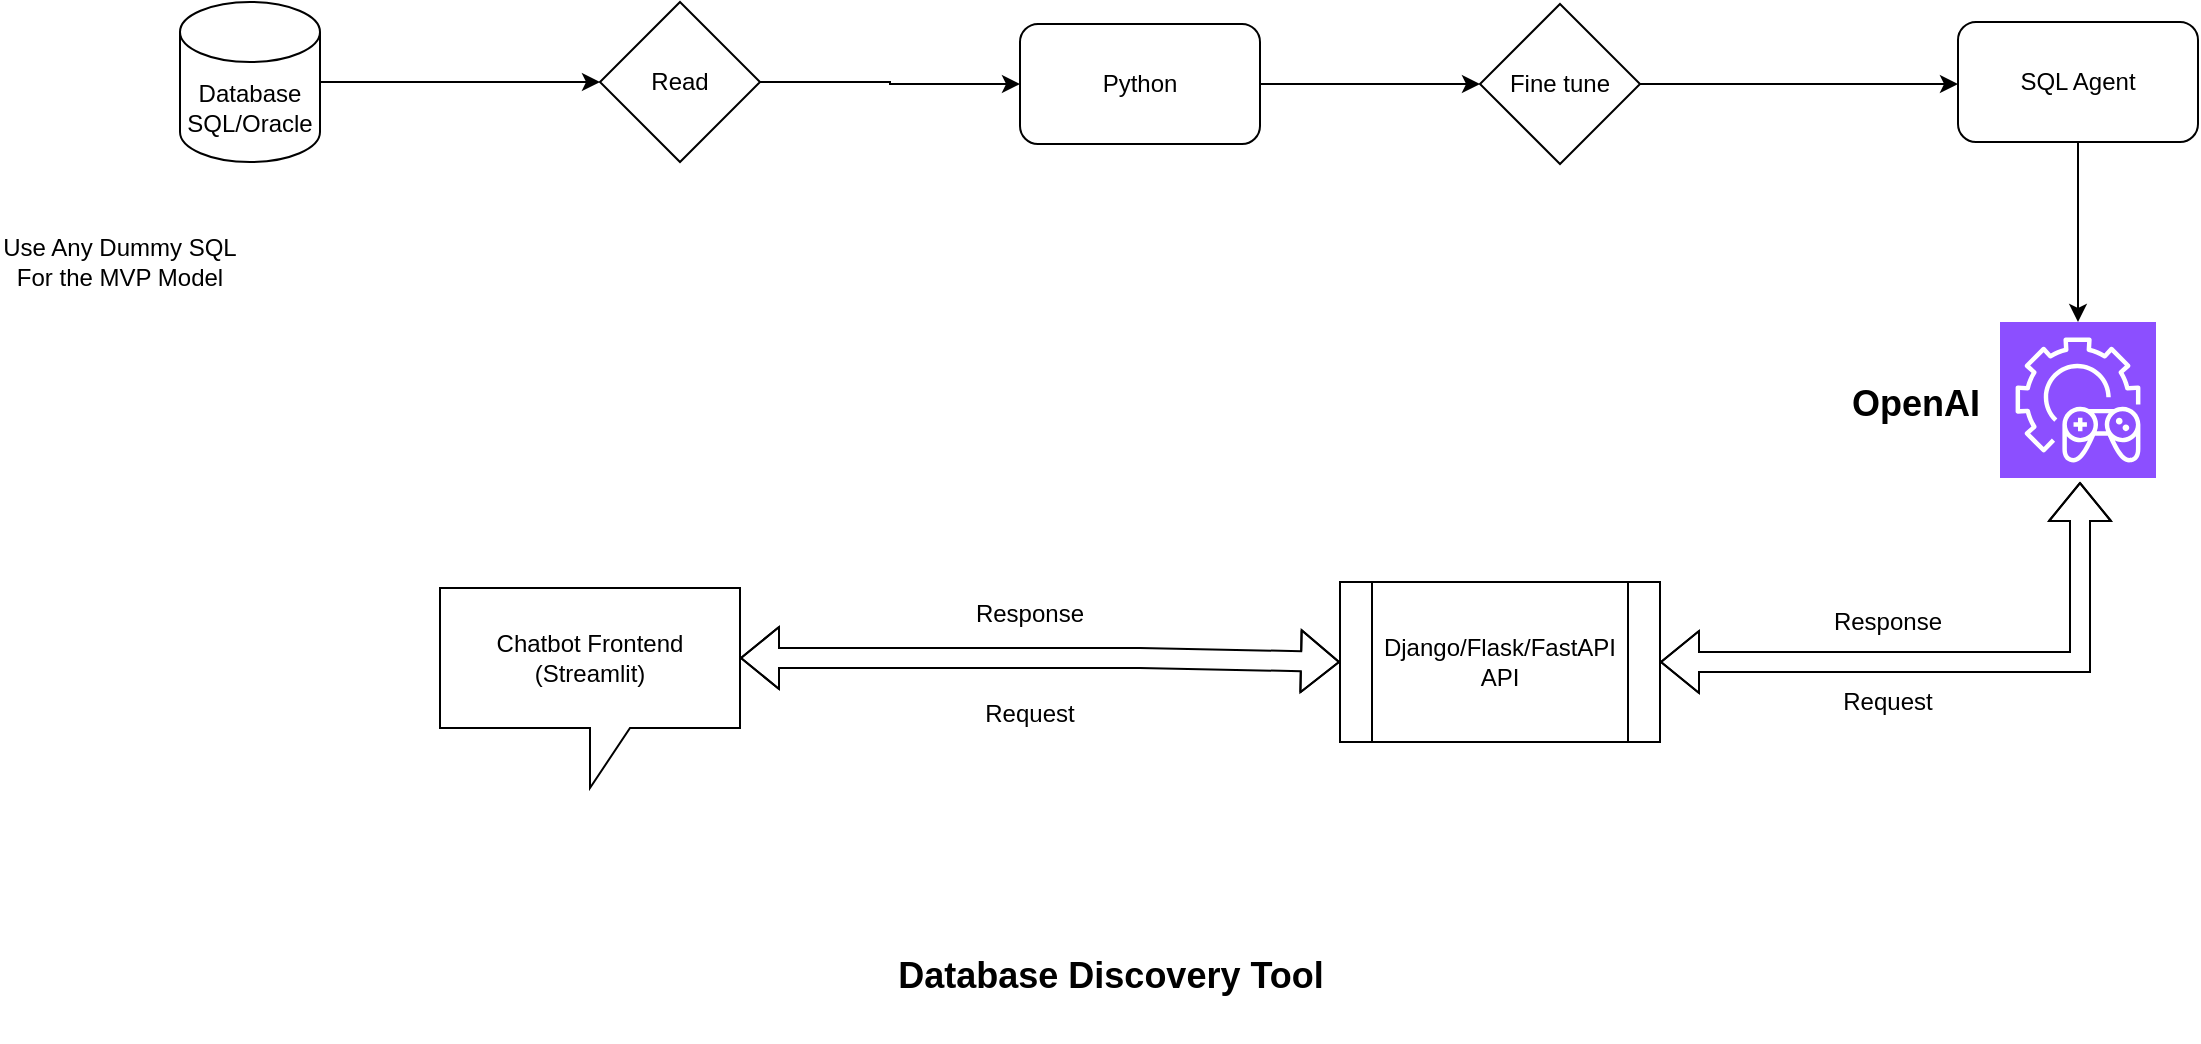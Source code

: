 <mxfile version="22.1.21" type="google">
  <diagram name="Page-1" id="k6-2u6Qk9lwQe1FRL1kJ">
    <mxGraphModel grid="1" page="1" gridSize="10" guides="1" tooltips="1" connect="1" arrows="1" fold="1" pageScale="1" pageWidth="850" pageHeight="1100" math="0" shadow="0">
      <root>
        <mxCell id="0" />
        <mxCell id="1" parent="0" />
        <mxCell id="iomMhKjx7vtd8hV3Dabb-5" style="edgeStyle=orthogonalEdgeStyle;rounded=0;orthogonalLoop=1;jettySize=auto;html=1;entryX=0;entryY=0.5;entryDx=0;entryDy=0;" edge="1" parent="1" source="iomMhKjx7vtd8hV3Dabb-1" target="iomMhKjx7vtd8hV3Dabb-4">
          <mxGeometry relative="1" as="geometry" />
        </mxCell>
        <mxCell id="iomMhKjx7vtd8hV3Dabb-1" value="Database&lt;br&gt;SQL/Oracle" style="shape=cylinder3;whiteSpace=wrap;html=1;boundedLbl=1;backgroundOutline=1;size=15;" vertex="1" parent="1">
          <mxGeometry x="120" y="180" width="70" height="80" as="geometry" />
        </mxCell>
        <mxCell id="iomMhKjx7vtd8hV3Dabb-2" value="" style="sketch=0;points=[[0,0,0],[0.25,0,0],[0.5,0,0],[0.75,0,0],[1,0,0],[0,1,0],[0.25,1,0],[0.5,1,0],[0.75,1,0],[1,1,0],[0,0.25,0],[0,0.5,0],[0,0.75,0],[1,0.25,0],[1,0.5,0],[1,0.75,0]];outlineConnect=0;fontColor=#232F3E;fillColor=#8C4FFF;strokeColor=#ffffff;dashed=0;verticalLabelPosition=bottom;verticalAlign=top;align=center;html=1;fontSize=12;fontStyle=0;aspect=fixed;shape=mxgraph.aws4.resourceIcon;resIcon=mxgraph.aws4.open_3d_engine_2;" vertex="1" parent="1">
          <mxGeometry x="1030" y="340" width="78" height="78" as="geometry" />
        </mxCell>
        <mxCell id="iomMhKjx7vtd8hV3Dabb-8" style="edgeStyle=orthogonalEdgeStyle;rounded=0;orthogonalLoop=1;jettySize=auto;html=1;entryX=0;entryY=0.5;entryDx=0;entryDy=0;" edge="1" parent="1" source="iomMhKjx7vtd8hV3Dabb-3" target="iomMhKjx7vtd8hV3Dabb-7">
          <mxGeometry relative="1" as="geometry" />
        </mxCell>
        <mxCell id="iomMhKjx7vtd8hV3Dabb-3" value="Python" style="rounded=1;whiteSpace=wrap;html=1;" vertex="1" parent="1">
          <mxGeometry x="540" y="191" width="120" height="60" as="geometry" />
        </mxCell>
        <mxCell id="iomMhKjx7vtd8hV3Dabb-6" style="edgeStyle=orthogonalEdgeStyle;rounded=0;orthogonalLoop=1;jettySize=auto;html=1;entryX=0;entryY=0.5;entryDx=0;entryDy=0;" edge="1" parent="1" source="iomMhKjx7vtd8hV3Dabb-4" target="iomMhKjx7vtd8hV3Dabb-3">
          <mxGeometry relative="1" as="geometry" />
        </mxCell>
        <mxCell id="iomMhKjx7vtd8hV3Dabb-4" value="Read" style="rhombus;whiteSpace=wrap;html=1;" vertex="1" parent="1">
          <mxGeometry x="330" y="180" width="80" height="80" as="geometry" />
        </mxCell>
        <mxCell id="iomMhKjx7vtd8hV3Dabb-7" value="Fine tune" style="rhombus;whiteSpace=wrap;html=1;" vertex="1" parent="1">
          <mxGeometry x="770" y="181" width="80" height="80" as="geometry" />
        </mxCell>
        <mxCell id="iomMhKjx7vtd8hV3Dabb-9" style="edgeStyle=orthogonalEdgeStyle;rounded=0;orthogonalLoop=1;jettySize=auto;html=1;entryX=0;entryY=0.5;entryDx=0;entryDy=0;" edge="1" parent="1" source="iomMhKjx7vtd8hV3Dabb-7" target="kVDzBYqYakB7j1AS__2U-1">
          <mxGeometry relative="1" as="geometry">
            <Array as="points">
              <mxPoint x="920" y="221" />
              <mxPoint x="920" y="221" />
            </Array>
          </mxGeometry>
        </mxCell>
        <mxCell id="iomMhKjx7vtd8hV3Dabb-10" value="Django/Flask/FastAPI API" style="shape=process;whiteSpace=wrap;html=1;backgroundOutline=1;" vertex="1" parent="1">
          <mxGeometry x="700" y="470" width="160" height="80" as="geometry" />
        </mxCell>
        <mxCell id="iomMhKjx7vtd8hV3Dabb-17" value="Use Any Dummy SQL For the MVP Model" style="text;html=1;strokeColor=none;fillColor=none;align=center;verticalAlign=middle;whiteSpace=wrap;rounded=0;" vertex="1" parent="1">
          <mxGeometry x="30" y="280" width="120" height="60" as="geometry" />
        </mxCell>
        <mxCell id="kVDzBYqYakB7j1AS__2U-2" value="" style="edgeStyle=orthogonalEdgeStyle;rounded=0;orthogonalLoop=1;jettySize=auto;html=1;" edge="1" parent="1" source="kVDzBYqYakB7j1AS__2U-1" target="iomMhKjx7vtd8hV3Dabb-2">
          <mxGeometry relative="1" as="geometry">
            <Array as="points">
              <mxPoint x="1069" y="270" />
              <mxPoint x="1069" y="270" />
            </Array>
          </mxGeometry>
        </mxCell>
        <mxCell id="kVDzBYqYakB7j1AS__2U-1" value="SQL Agent" style="rounded=1;whiteSpace=wrap;html=1;" vertex="1" parent="1">
          <mxGeometry x="1009" y="190" width="120" height="60" as="geometry" />
        </mxCell>
        <mxCell id="kVDzBYqYakB7j1AS__2U-7" value="Chatbot Frontend&lt;br&gt;(Streamlit)" style="shape=callout;whiteSpace=wrap;html=1;perimeter=calloutPerimeter;" vertex="1" parent="1">
          <mxGeometry x="250" y="473" width="150" height="100" as="geometry" />
        </mxCell>
        <mxCell id="kVDzBYqYakB7j1AS__2U-8" value="Request" style="text;html=1;strokeColor=none;fillColor=none;align=center;verticalAlign=middle;whiteSpace=wrap;rounded=0;" vertex="1" parent="1">
          <mxGeometry x="939" y="520" width="70" height="20" as="geometry" />
        </mxCell>
        <mxCell id="kVDzBYqYakB7j1AS__2U-10" value="Response" style="text;html=1;strokeColor=none;fillColor=none;align=center;verticalAlign=middle;whiteSpace=wrap;rounded=0;" vertex="1" parent="1">
          <mxGeometry x="939" y="480" width="70" height="20" as="geometry" />
        </mxCell>
        <mxCell id="kVDzBYqYakB7j1AS__2U-11" value="" style="shape=flexArrow;endArrow=classic;startArrow=classic;html=1;rounded=0;exitX=1;exitY=0.5;exitDx=0;exitDy=0;" edge="1" parent="1">
          <mxGeometry width="100" height="100" relative="1" as="geometry">
            <mxPoint x="860" y="510" as="sourcePoint" />
            <mxPoint x="1070" y="420" as="targetPoint" />
            <Array as="points">
              <mxPoint x="1020" y="510" />
              <mxPoint x="1070" y="510" />
              <mxPoint x="1070" y="452" />
            </Array>
          </mxGeometry>
        </mxCell>
        <mxCell id="kVDzBYqYakB7j1AS__2U-13" value="&lt;h1&gt;&lt;font face=&quot;Helvetica&quot; style=&quot;font-size: 18px;&quot;&gt;OpenAI&lt;/font&gt;&lt;/h1&gt;" style="text;html=1;strokeColor=none;fillColor=none;align=center;verticalAlign=middle;whiteSpace=wrap;rounded=0;" vertex="1" parent="1">
          <mxGeometry x="954" y="364.5" width="68" height="29" as="geometry" />
        </mxCell>
        <mxCell id="kVDzBYqYakB7j1AS__2U-14" value="" style="shape=flexArrow;endArrow=classic;startArrow=classic;html=1;rounded=0;exitX=0;exitY=0;exitDx=150;exitDy=35;entryX=0;entryY=0.5;entryDx=0;entryDy=0;exitPerimeter=0;" edge="1" parent="1" source="kVDzBYqYakB7j1AS__2U-7" target="iomMhKjx7vtd8hV3Dabb-10">
          <mxGeometry width="100" height="100" relative="1" as="geometry">
            <mxPoint x="390" y="508" as="sourcePoint" />
            <mxPoint x="600" y="418" as="targetPoint" />
            <Array as="points">
              <mxPoint x="550" y="508" />
              <mxPoint x="600" y="508" />
            </Array>
          </mxGeometry>
        </mxCell>
        <mxCell id="kVDzBYqYakB7j1AS__2U-16" value="Request" style="text;html=1;strokeColor=none;fillColor=none;align=center;verticalAlign=middle;whiteSpace=wrap;rounded=0;" vertex="1" parent="1">
          <mxGeometry x="510" y="526" width="70" height="20" as="geometry" />
        </mxCell>
        <mxCell id="kVDzBYqYakB7j1AS__2U-17" value="Response" style="text;html=1;strokeColor=none;fillColor=none;align=center;verticalAlign=middle;whiteSpace=wrap;rounded=0;" vertex="1" parent="1">
          <mxGeometry x="510" y="476" width="70" height="20" as="geometry" />
        </mxCell>
        <mxCell id="kVDzBYqYakB7j1AS__2U-18" value="&lt;h1&gt;&lt;font style=&quot;font-size: 18px;&quot;&gt;Database Discovery Tool&lt;/font&gt;&lt;/h1&gt;" style="text;html=1;align=center;verticalAlign=middle;resizable=0;points=[];autosize=1;strokeColor=none;fillColor=none;" vertex="1" parent="1">
          <mxGeometry x="465" y="630" width="240" height="70" as="geometry" />
        </mxCell>
      </root>
    </mxGraphModel>
  </diagram>
</mxfile>
